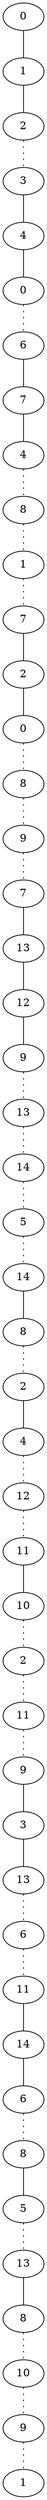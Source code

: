 graph {
a0 -- a1;
a1 -- a2;
a2 -- a3 [style=dotted];
a3 -- a4;
a4 -- a5;
a5 -- a6 [style=dotted];
a6 -- a7;
a7 -- a8;
a8 -- a9 [style=dotted];
a9 -- a10 [style=dotted];
a10 -- a11 [style=dotted];
a11 -- a12;
a12 -- a13;
a13 -- a14 [style=dotted];
a14 -- a15 [style=dotted];
a15 -- a16 [style=dotted];
a16 -- a17;
a17 -- a18;
a18 -- a19;
a19 -- a20 [style=dotted];
a20 -- a21 [style=dotted];
a21 -- a22 [style=dotted];
a22 -- a23 [style=dotted];
a23 -- a24;
a24 -- a25 [style=dotted];
a25 -- a26;
a26 -- a27 [style=dotted];
a27 -- a28 [style=dotted];
a28 -- a29;
a29 -- a30 [style=dotted];
a30 -- a31 [style=dotted];
a31 -- a32 [style=dotted];
a32 -- a33;
a33 -- a34;
a34 -- a35 [style=dotted];
a35 -- a36 [style=dotted];
a36 -- a37;
a37 -- a38;
a38 -- a39 [style=dotted];
a39 -- a40;
a40 -- a41 [style=dotted];
a41 -- a42;
a42 -- a43 [style=dotted];
a43 -- a44 [style=dotted];
a44 -- a45 [style=dotted];
a0[label=0];
a1[label=1];
a2[label=2];
a3[label=3];
a4[label=4];
a5[label=0];
a6[label=6];
a7[label=7];
a8[label=4];
a9[label=8];
a10[label=1];
a11[label=7];
a12[label=2];
a13[label=0];
a14[label=8];
a15[label=9];
a16[label=7];
a17[label=13];
a18[label=12];
a19[label=9];
a20[label=13];
a21[label=14];
a22[label=5];
a23[label=14];
a24[label=8];
a25[label=2];
a26[label=4];
a27[label=12];
a28[label=11];
a29[label=10];
a30[label=2];
a31[label=11];
a32[label=9];
a33[label=3];
a34[label=13];
a35[label=6];
a36[label=11];
a37[label=14];
a38[label=6];
a39[label=8];
a40[label=5];
a41[label=13];
a42[label=8];
a43[label=10];
a44[label=9];
a45[label=1];
}
